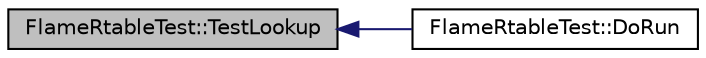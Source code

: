 digraph "FlameRtableTest::TestLookup"
{
  edge [fontname="Helvetica",fontsize="10",labelfontname="Helvetica",labelfontsize="10"];
  node [fontname="Helvetica",fontsize="10",shape=record];
  rankdir="LR";
  Node1 [label="FlameRtableTest::TestLookup",height=0.2,width=0.4,color="black", fillcolor="grey75", style="filled", fontcolor="black"];
  Node1 -> Node2 [dir="back",color="midnightblue",fontsize="10",style="solid"];
  Node2 [label="FlameRtableTest::DoRun",height=0.2,width=0.4,color="black", fillcolor="white", style="filled",URL="$de/dba/classFlameRtableTest.html#acc465c9fd35c2ece212f63ee5f7bbe07",tooltip="Implementation to actually run this TestCase. "];
}
